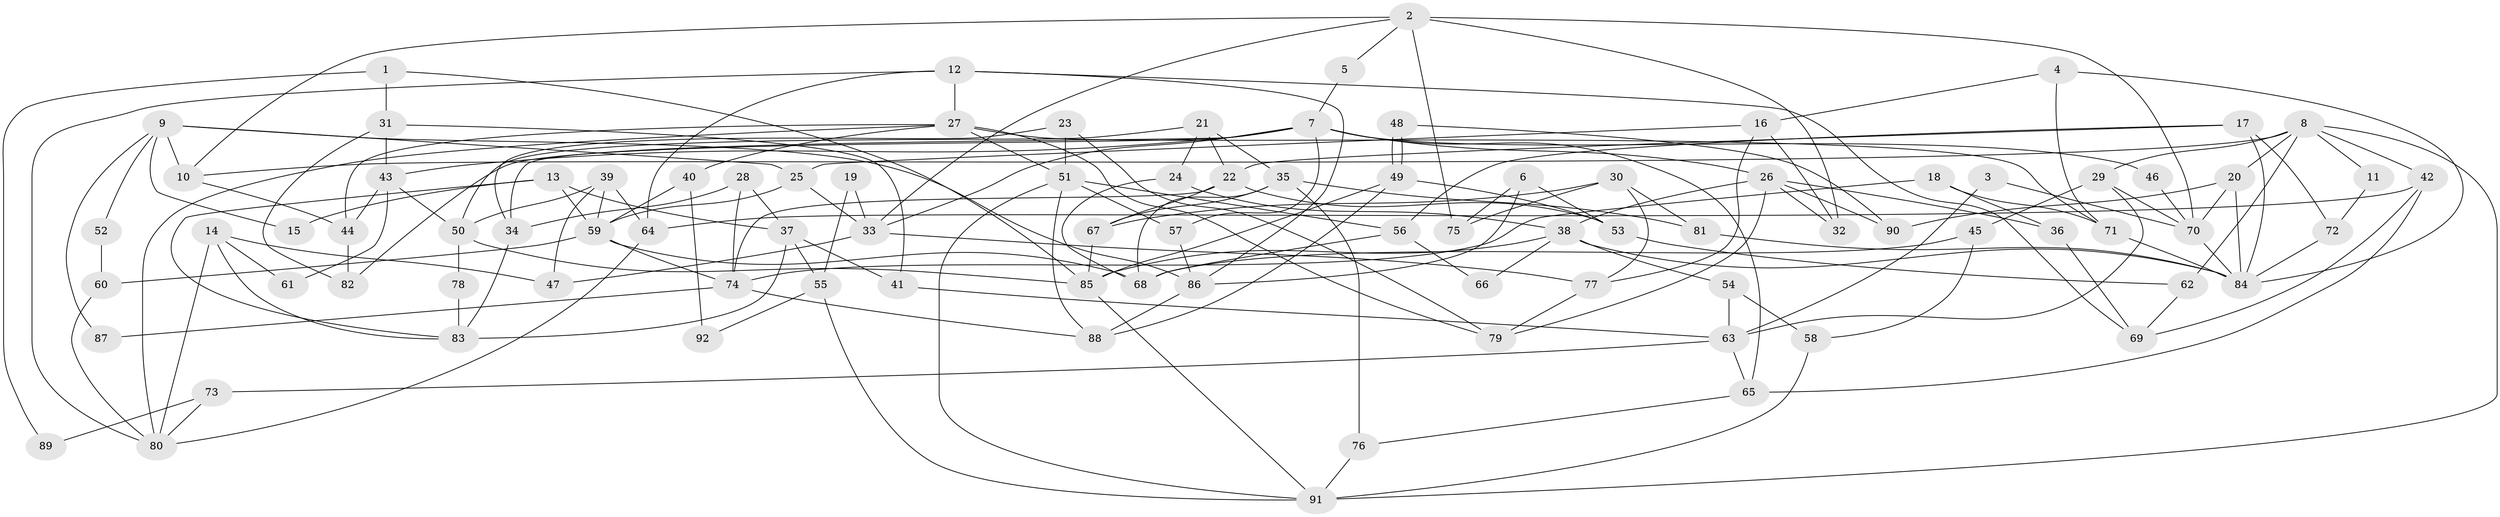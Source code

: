 // Generated by graph-tools (version 1.1) at 2025/15/03/09/25 04:15:10]
// undirected, 92 vertices, 184 edges
graph export_dot {
graph [start="1"]
  node [color=gray90,style=filled];
  1;
  2;
  3;
  4;
  5;
  6;
  7;
  8;
  9;
  10;
  11;
  12;
  13;
  14;
  15;
  16;
  17;
  18;
  19;
  20;
  21;
  22;
  23;
  24;
  25;
  26;
  27;
  28;
  29;
  30;
  31;
  32;
  33;
  34;
  35;
  36;
  37;
  38;
  39;
  40;
  41;
  42;
  43;
  44;
  45;
  46;
  47;
  48;
  49;
  50;
  51;
  52;
  53;
  54;
  55;
  56;
  57;
  58;
  59;
  60;
  61;
  62;
  63;
  64;
  65;
  66;
  67;
  68;
  69;
  70;
  71;
  72;
  73;
  74;
  75;
  76;
  77;
  78;
  79;
  80;
  81;
  82;
  83;
  84;
  85;
  86;
  87;
  88;
  89;
  90;
  91;
  92;
  1 -- 31;
  1 -- 85;
  1 -- 89;
  2 -- 70;
  2 -- 10;
  2 -- 5;
  2 -- 32;
  2 -- 33;
  2 -- 75;
  3 -- 70;
  3 -- 63;
  4 -- 71;
  4 -- 16;
  4 -- 84;
  5 -- 7;
  6 -- 53;
  6 -- 75;
  6 -- 86;
  7 -- 65;
  7 -- 43;
  7 -- 26;
  7 -- 33;
  7 -- 34;
  7 -- 46;
  7 -- 57;
  7 -- 82;
  8 -- 91;
  8 -- 42;
  8 -- 10;
  8 -- 11;
  8 -- 20;
  8 -- 29;
  8 -- 62;
  9 -- 25;
  9 -- 86;
  9 -- 10;
  9 -- 15;
  9 -- 52;
  9 -- 87;
  10 -- 44;
  11 -- 72;
  12 -- 27;
  12 -- 86;
  12 -- 64;
  12 -- 69;
  12 -- 80;
  13 -- 37;
  13 -- 83;
  13 -- 15;
  13 -- 59;
  14 -- 80;
  14 -- 47;
  14 -- 61;
  14 -- 83;
  16 -- 32;
  16 -- 25;
  16 -- 77;
  17 -- 22;
  17 -- 84;
  17 -- 56;
  17 -- 72;
  18 -- 36;
  18 -- 71;
  18 -- 74;
  19 -- 55;
  19 -- 33;
  20 -- 84;
  20 -- 70;
  20 -- 90;
  21 -- 22;
  21 -- 24;
  21 -- 35;
  21 -- 50;
  22 -- 74;
  22 -- 67;
  22 -- 53;
  23 -- 51;
  23 -- 79;
  23 -- 34;
  24 -- 68;
  24 -- 38;
  25 -- 33;
  25 -- 59;
  26 -- 38;
  26 -- 32;
  26 -- 36;
  26 -- 79;
  26 -- 90;
  27 -- 79;
  27 -- 80;
  27 -- 40;
  27 -- 44;
  27 -- 51;
  27 -- 71;
  28 -- 74;
  28 -- 34;
  28 -- 37;
  29 -- 70;
  29 -- 45;
  29 -- 63;
  30 -- 77;
  30 -- 67;
  30 -- 75;
  30 -- 81;
  31 -- 43;
  31 -- 82;
  31 -- 41;
  33 -- 47;
  33 -- 77;
  34 -- 83;
  35 -- 76;
  35 -- 67;
  35 -- 68;
  35 -- 81;
  36 -- 69;
  37 -- 83;
  37 -- 41;
  37 -- 55;
  38 -- 85;
  38 -- 84;
  38 -- 54;
  38 -- 66;
  39 -- 59;
  39 -- 50;
  39 -- 47;
  39 -- 64;
  40 -- 59;
  40 -- 92;
  41 -- 63;
  42 -- 64;
  42 -- 69;
  42 -- 65;
  43 -- 44;
  43 -- 50;
  43 -- 61;
  44 -- 82;
  45 -- 68;
  45 -- 58;
  46 -- 70;
  48 -- 49;
  48 -- 49;
  48 -- 90;
  49 -- 88;
  49 -- 53;
  49 -- 85;
  50 -- 85;
  50 -- 78;
  51 -- 57;
  51 -- 56;
  51 -- 88;
  51 -- 91;
  52 -- 60;
  53 -- 62;
  54 -- 63;
  54 -- 58;
  55 -- 91;
  55 -- 92;
  56 -- 66;
  56 -- 68;
  57 -- 86;
  58 -- 91;
  59 -- 68;
  59 -- 60;
  59 -- 74;
  60 -- 80;
  62 -- 69;
  63 -- 65;
  63 -- 73;
  64 -- 80;
  65 -- 76;
  67 -- 85;
  70 -- 84;
  71 -- 84;
  72 -- 84;
  73 -- 80;
  73 -- 89;
  74 -- 87;
  74 -- 88;
  76 -- 91;
  77 -- 79;
  78 -- 83;
  81 -- 84;
  85 -- 91;
  86 -- 88;
}
